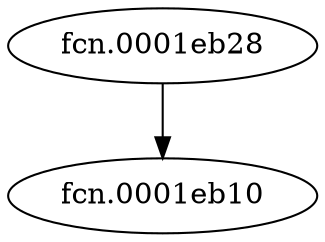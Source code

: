 digraph code {
  "0x0001eb28" [label="fcn.0001eb28"];
  "0x0001eb28" -> "0x0001eb10";
  "0x0001eb10" [label="fcn.0001eb10"];
}